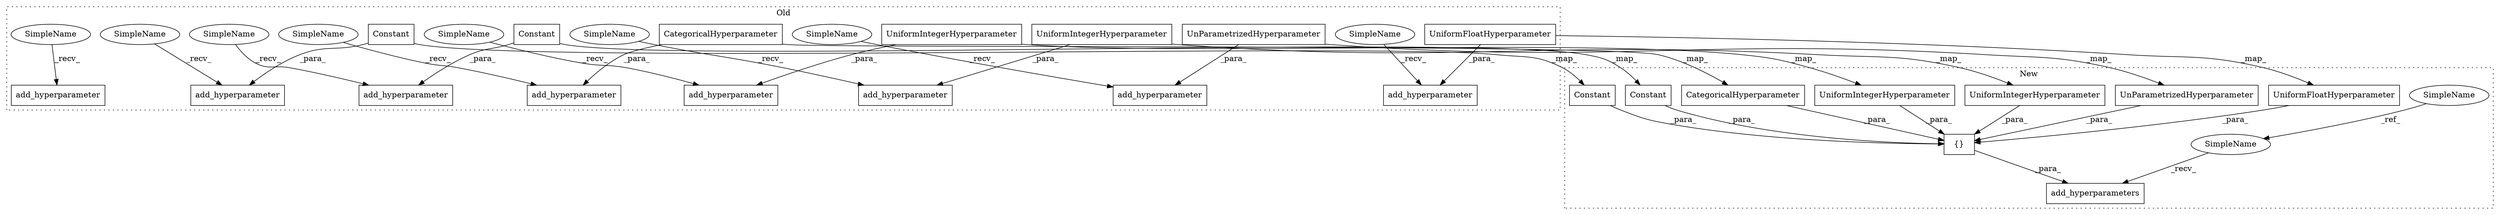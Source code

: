 digraph G {
subgraph cluster0 {
1 [label="CategoricalHyperparameter" a="32" s="3535,3610" l="26,1" shape="box"];
3 [label="add_hyperparameter" a="32" s="3516,3611" l="19,1" shape="box"];
7 [label="add_hyperparameter" a="32" s="3766,3836" l="19,1" shape="box"];
8 [label="UniformFloatHyperparameter" a="32" s="3785,3835" l="27,1" shape="box"];
10 [label="add_hyperparameter" a="32" s="3699,3746" l="19,1" shape="box"];
11 [label="Constant" a="32" s="3718,3745" l="9,1" shape="box"];
13 [label="add_hyperparameter" a="32" s="3630,3676" l="19,1" shape="box"];
14 [label="Constant" a="32" s="3649,3675" l="9,1" shape="box"];
16 [label="add_hyperparameter" a="32" s="4159,4231" l="19,1" shape="box"];
17 [label="UnParametrizedHyperparameter" a="32" s="4178,4230" l="29,1" shape="box"];
19 [label="add_hyperparameter" a="32" s="3966,4040" l="19,1" shape="box"];
20 [label="UniformIntegerHyperparameter" a="32" s="3985,4039" l="29,1" shape="box"];
22 [label="add_hyperparameter" a="32" s="3864,3939" l="19,1" shape="box"];
23 [label="UniformIntegerHyperparameter" a="32" s="3883,3938" l="29,1" shape="box"];
25 [label="add_hyperparameter" a="32" s="4075,4134" l="19,1" shape="box"];
27 [label="SimpleName" a="42" s="4156" l="2" shape="ellipse"];
28 [label="SimpleName" a="42" s="3861" l="2" shape="ellipse"];
29 [label="SimpleName" a="42" s="3763" l="2" shape="ellipse"];
30 [label="SimpleName" a="42" s="3627" l="2" shape="ellipse"];
31 [label="SimpleName" a="42" s="3696" l="2" shape="ellipse"];
32 [label="SimpleName" a="42" s="4072" l="2" shape="ellipse"];
33 [label="SimpleName" a="42" s="3513" l="2" shape="ellipse"];
34 [label="SimpleName" a="42" s="3963" l="2" shape="ellipse"];
label = "Old";
style="dotted";
}
subgraph cluster1 {
2 [label="CategoricalHyperparameter" a="32" s="3497,3572" l="26,1" shape="box"];
4 [label="{}" a="4" s="4070,4187" l="1,1" shape="box"];
5 [label="add_hyperparameters" a="32" s="4041,4188" l="20,1" shape="box"];
6 [label="SimpleName" a="42" s="3458" l="2" shape="ellipse"];
9 [label="UniformFloatHyperparameter" a="32" s="3678,3728" l="27,1" shape="box"];
12 [label="Constant" a="32" s="3634,3661" l="9,1" shape="box"];
15 [label="Constant" a="32" s="3588,3614" l="9,1" shape="box"];
18 [label="UnParametrizedHyperparameter" a="32" s="3979,4031" l="29,1" shape="box"];
21 [label="UniformIntegerHyperparameter" a="32" s="3832,3886" l="29,1" shape="box"];
24 [label="UniformIntegerHyperparameter" a="32" s="3753,3808" l="29,1" shape="box"];
26 [label="SimpleName" a="42" s="4038" l="2" shape="ellipse"];
label = "New";
style="dotted";
}
1 -> 3 [label="_para_"];
1 -> 2 [label="_map_"];
2 -> 4 [label="_para_"];
4 -> 5 [label="_para_"];
6 -> 26 [label="_ref_"];
8 -> 9 [label="_map_"];
8 -> 7 [label="_para_"];
9 -> 4 [label="_para_"];
11 -> 10 [label="_para_"];
11 -> 12 [label="_map_"];
12 -> 4 [label="_para_"];
14 -> 13 [label="_para_"];
14 -> 15 [label="_map_"];
15 -> 4 [label="_para_"];
17 -> 18 [label="_map_"];
17 -> 16 [label="_para_"];
18 -> 4 [label="_para_"];
20 -> 19 [label="_para_"];
20 -> 21 [label="_map_"];
21 -> 4 [label="_para_"];
23 -> 24 [label="_map_"];
23 -> 22 [label="_para_"];
24 -> 4 [label="_para_"];
26 -> 5 [label="_recv_"];
27 -> 16 [label="_recv_"];
28 -> 22 [label="_recv_"];
29 -> 7 [label="_recv_"];
30 -> 13 [label="_recv_"];
31 -> 10 [label="_recv_"];
32 -> 25 [label="_recv_"];
33 -> 3 [label="_recv_"];
34 -> 19 [label="_recv_"];
}